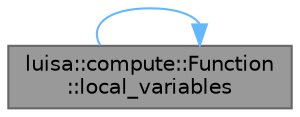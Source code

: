 digraph "luisa::compute::Function::local_variables"
{
 // LATEX_PDF_SIZE
  bgcolor="transparent";
  edge [fontname=Helvetica,fontsize=10,labelfontname=Helvetica,labelfontsize=10];
  node [fontname=Helvetica,fontsize=10,shape=box,height=0.2,width=0.4];
  rankdir="LR";
  Node1 [id="Node000001",label="luisa::compute::Function\l::local_variables",height=0.2,width=0.4,color="gray40", fillcolor="grey60", style="filled", fontcolor="black",tooltip="Return local variables"];
  Node1 -> Node1 [id="edge1_Node000001_Node000001",color="steelblue1",style="solid",tooltip=" "];
}
